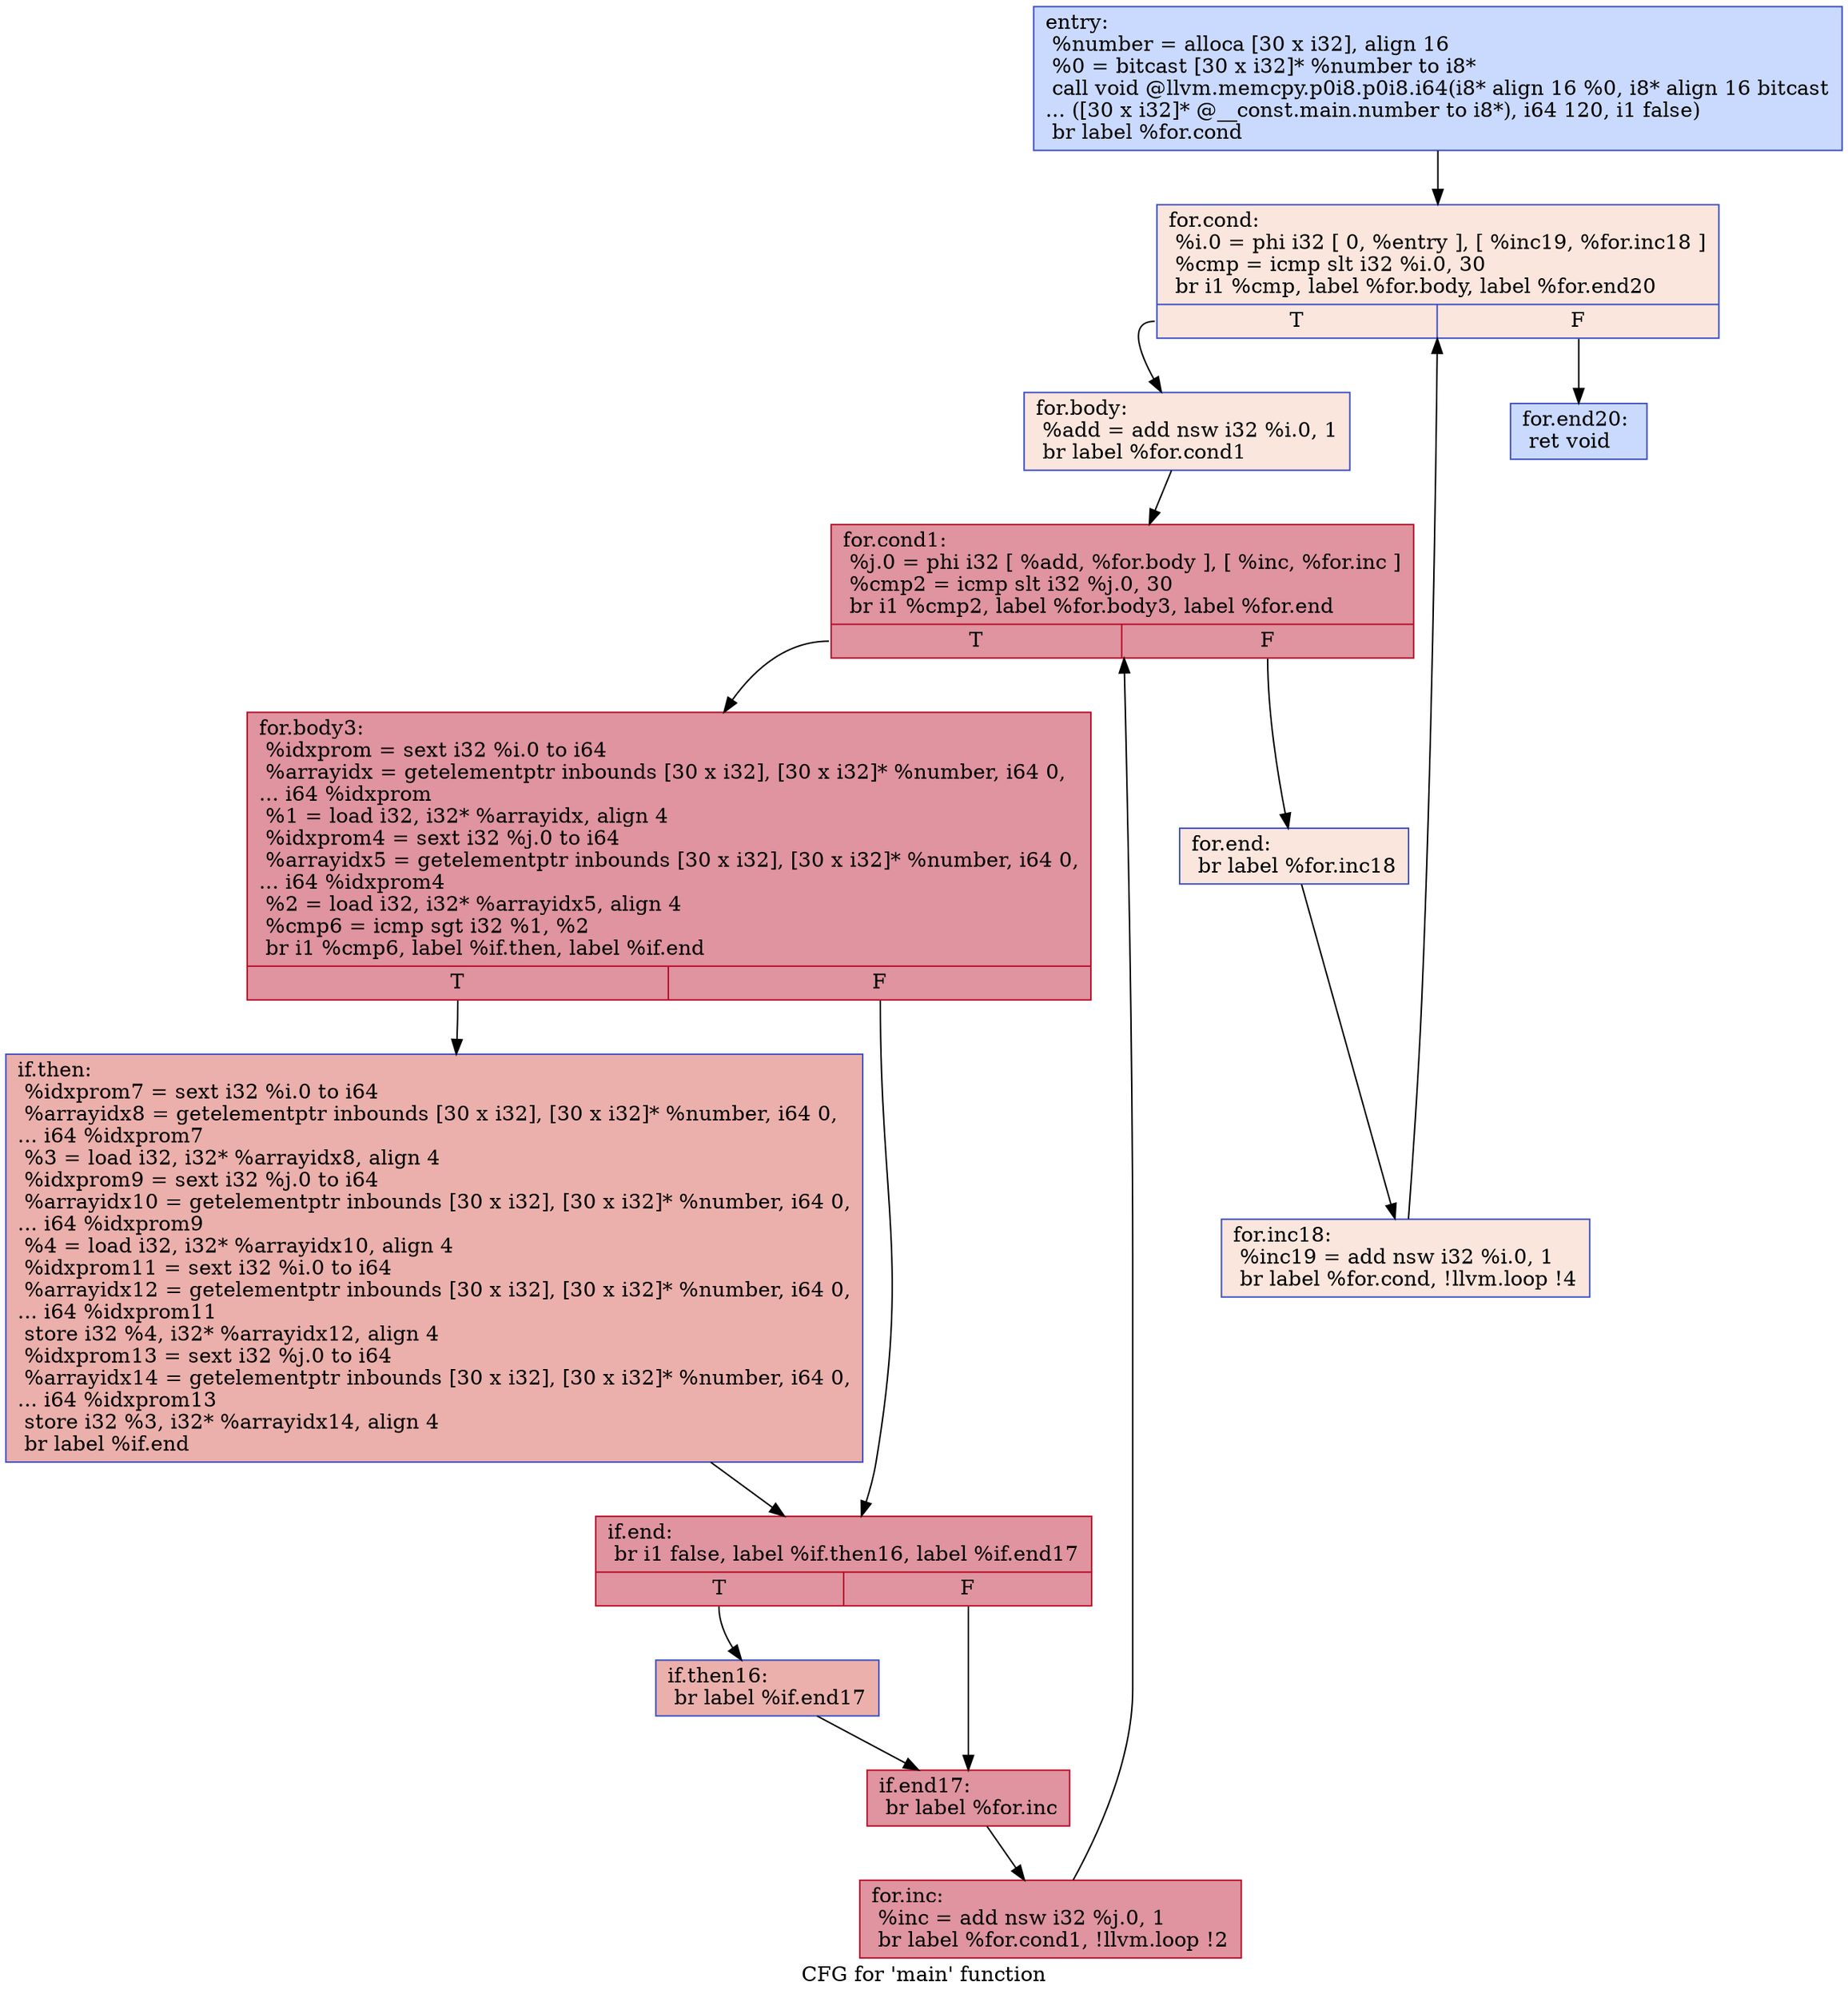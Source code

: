 digraph "CFG for 'main' function" {
	label="CFG for 'main' function";

	Node0x564ace8b8160 [shape=record,color="#3d50c3ff", style=filled, fillcolor="#88abfd70",label="{entry:\l  %number = alloca [30 x i32], align 16\l  %0 = bitcast [30 x i32]* %number to i8*\l  call void @llvm.memcpy.p0i8.p0i8.i64(i8* align 16 %0, i8* align 16 bitcast\l... ([30 x i32]* @__const.main.number to i8*), i64 120, i1 false)\l  br label %for.cond\l}"];
	Node0x564ace8b8160 -> Node0x564ace8b8bb0;
	Node0x564ace8b8bb0 [shape=record,color="#3d50c3ff", style=filled, fillcolor="#f3c7b170",label="{for.cond:                                         \l  %i.0 = phi i32 [ 0, %entry ], [ %inc19, %for.inc18 ]\l  %cmp = icmp slt i32 %i.0, 30\l  br i1 %cmp, label %for.body, label %for.end20\l|{<s0>T|<s1>F}}"];
	Node0x564ace8b8bb0:s0 -> Node0x564ace8b8f40;
	Node0x564ace8b8bb0:s1 -> Node0x564ace8b9020;
	Node0x564ace8b8f40 [shape=record,color="#3d50c3ff", style=filled, fillcolor="#f3c7b170",label="{for.body:                                         \l  %add = add nsw i32 %i.0, 1\l  br label %for.cond1\l}"];
	Node0x564ace8b8f40 -> Node0x564ace8b9260;
	Node0x564ace8b9260 [shape=record,color="#b70d28ff", style=filled, fillcolor="#b70d2870",label="{for.cond1:                                        \l  %j.0 = phi i32 [ %add, %for.body ], [ %inc, %for.inc ]\l  %cmp2 = icmp slt i32 %j.0, 30\l  br i1 %cmp2, label %for.body3, label %for.end\l|{<s0>T|<s1>F}}"];
	Node0x564ace8b9260:s0 -> Node0x564ace8b9790;
	Node0x564ace8b9260:s1 -> Node0x564ace8b9870;
	Node0x564ace8b9790 [shape=record,color="#b70d28ff", style=filled, fillcolor="#b70d2870",label="{for.body3:                                        \l  %idxprom = sext i32 %i.0 to i64\l  %arrayidx = getelementptr inbounds [30 x i32], [30 x i32]* %number, i64 0,\l... i64 %idxprom\l  %1 = load i32, i32* %arrayidx, align 4\l  %idxprom4 = sext i32 %j.0 to i64\l  %arrayidx5 = getelementptr inbounds [30 x i32], [30 x i32]* %number, i64 0,\l... i64 %idxprom4\l  %2 = load i32, i32* %arrayidx5, align 4\l  %cmp6 = icmp sgt i32 %1, %2\l  br i1 %cmp6, label %if.then, label %if.end\l|{<s0>T|<s1>F}}"];
	Node0x564ace8b9790:s0 -> Node0x564ace8b9ef0;
	Node0x564ace8b9790:s1 -> Node0x564ace8b9f40;
	Node0x564ace8b9ef0 [shape=record,color="#3d50c3ff", style=filled, fillcolor="#d24b4070",label="{if.then:                                          \l  %idxprom7 = sext i32 %i.0 to i64\l  %arrayidx8 = getelementptr inbounds [30 x i32], [30 x i32]* %number, i64 0,\l... i64 %idxprom7\l  %3 = load i32, i32* %arrayidx8, align 4\l  %idxprom9 = sext i32 %j.0 to i64\l  %arrayidx10 = getelementptr inbounds [30 x i32], [30 x i32]* %number, i64 0,\l... i64 %idxprom9\l  %4 = load i32, i32* %arrayidx10, align 4\l  %idxprom11 = sext i32 %i.0 to i64\l  %arrayidx12 = getelementptr inbounds [30 x i32], [30 x i32]* %number, i64 0,\l... i64 %idxprom11\l  store i32 %4, i32* %arrayidx12, align 4\l  %idxprom13 = sext i32 %j.0 to i64\l  %arrayidx14 = getelementptr inbounds [30 x i32], [30 x i32]* %number, i64 0,\l... i64 %idxprom13\l  store i32 %3, i32* %arrayidx14, align 4\l  br label %if.end\l}"];
	Node0x564ace8b9ef0 -> Node0x564ace8b9f40;
	Node0x564ace8b9f40 [shape=record,color="#b70d28ff", style=filled, fillcolor="#b70d2870",label="{if.end:                                           \l  br i1 false, label %if.then16, label %if.end17\l|{<s0>T|<s1>F}}"];
	Node0x564ace8b9f40:s0 -> Node0x564ace8bacb0;
	Node0x564ace8b9f40:s1 -> Node0x564ace8bad30;
	Node0x564ace8bacb0 [shape=record,color="#3d50c3ff", style=filled, fillcolor="#d24b4070",label="{if.then16:                                        \l  br label %if.end17\l}"];
	Node0x564ace8bacb0 -> Node0x564ace8bad30;
	Node0x564ace8bad30 [shape=record,color="#b70d28ff", style=filled, fillcolor="#b70d2870",label="{if.end17:                                         \l  br label %for.inc\l}"];
	Node0x564ace8bad30 -> Node0x564ace8b93a0;
	Node0x564ace8b93a0 [shape=record,color="#b70d28ff", style=filled, fillcolor="#b70d2870",label="{for.inc:                                          \l  %inc = add nsw i32 %j.0, 1\l  br label %for.cond1, !llvm.loop !2\l}"];
	Node0x564ace8b93a0 -> Node0x564ace8b9260;
	Node0x564ace8b9870 [shape=record,color="#3d50c3ff", style=filled, fillcolor="#f3c7b170",label="{for.end:                                          \l  br label %for.inc18\l}"];
	Node0x564ace8b9870 -> Node0x564ace8b8d00;
	Node0x564ace8b8d00 [shape=record,color="#3d50c3ff", style=filled, fillcolor="#f3c7b170",label="{for.inc18:                                        \l  %inc19 = add nsw i32 %i.0, 1\l  br label %for.cond, !llvm.loop !4\l}"];
	Node0x564ace8b8d00 -> Node0x564ace8b8bb0;
	Node0x564ace8b9020 [shape=record,color="#3d50c3ff", style=filled, fillcolor="#88abfd70",label="{for.end20:                                        \l  ret void\l}"];
}
